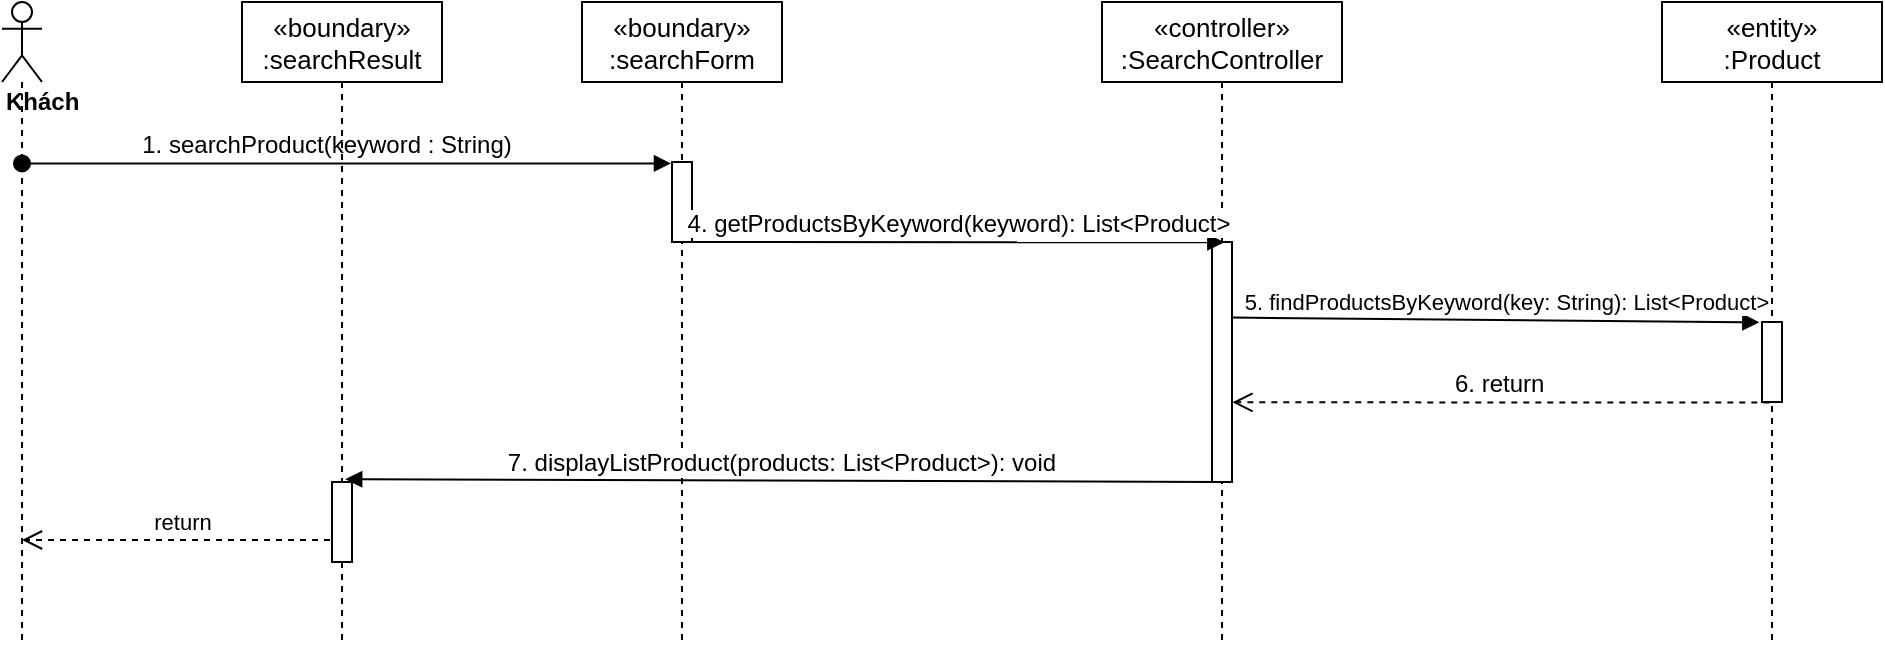 <mxfile version="14.7.10" type="device"><diagram id="kgpKYQtTHZ0yAKxKKP6v" name="Page-1"><mxGraphModel dx="1038" dy="521" grid="1" gridSize="10" guides="1" tooltips="1" connect="1" arrows="1" fold="1" page="1" pageScale="1" pageWidth="850" pageHeight="1100" math="0" shadow="0"><root><mxCell id="0"/><mxCell id="1" parent="0"/><mxCell id="3nuBFxr9cyL0pnOWT2aG-1" value="«boundary»&#10;:searchForm" style="shape=umlLifeline;perimeter=lifelinePerimeter;container=1;collapsible=0;recursiveResize=0;rounded=0;shadow=0;strokeWidth=1;fontSize=13;" parent="1" vertex="1"><mxGeometry x="390" y="80" width="100" height="320" as="geometry"/></mxCell><mxCell id="3nuBFxr9cyL0pnOWT2aG-2" value="" style="points=[];perimeter=orthogonalPerimeter;rounded=0;shadow=0;strokeWidth=1;" parent="3nuBFxr9cyL0pnOWT2aG-1" vertex="1"><mxGeometry x="45" y="80" width="10" height="40" as="geometry"/></mxCell><mxCell id="3nuBFxr9cyL0pnOWT2aG-5" value="«controller»&#10;:SearchController" style="shape=umlLifeline;perimeter=lifelinePerimeter;container=1;collapsible=0;recursiveResize=0;rounded=0;shadow=0;strokeWidth=1;fontSize=13;" parent="1" vertex="1"><mxGeometry x="650" y="80" width="120" height="320" as="geometry"/></mxCell><mxCell id="3nuBFxr9cyL0pnOWT2aG-6" value="" style="points=[];perimeter=orthogonalPerimeter;rounded=0;shadow=0;strokeWidth=1;" parent="3nuBFxr9cyL0pnOWT2aG-5" vertex="1"><mxGeometry x="55" y="120" width="10" height="120" as="geometry"/></mxCell><mxCell id="LgHwtYhqSYWA9L9eKRov-1" value="&lt;div&gt;&lt;b&gt;Khách&lt;/b&gt;&lt;/div&gt;" style="shape=umlLifeline;participant=umlActor;perimeter=lifelinePerimeter;whiteSpace=wrap;html=1;container=1;collapsible=0;recursiveResize=0;verticalAlign=top;spacingTop=36;outlineConnect=0;align=left;" parent="1" vertex="1"><mxGeometry x="100" y="80" width="20" height="320" as="geometry"/></mxCell><mxCell id="3nuBFxr9cyL0pnOWT2aG-3" value="1. searchProduct(keyword : String)" style="verticalAlign=bottom;startArrow=oval;endArrow=block;startSize=8;shadow=0;strokeWidth=1;entryX=-0.05;entryY=0.018;entryDx=0;entryDy=0;entryPerimeter=0;fontSize=12;" parent="1" source="LgHwtYhqSYWA9L9eKRov-1" target="3nuBFxr9cyL0pnOWT2aG-2" edge="1"><mxGeometry x="-0.06" relative="1" as="geometry"><mxPoint x="100" y="170" as="sourcePoint"/><mxPoint as="offset"/></mxGeometry></mxCell><mxCell id="LgHwtYhqSYWA9L9eKRov-6" value="&lt;font style=&quot;font-size: 12px&quot;&gt;4. getProductsByKeyword(keyword): List&amp;lt;Product&amp;gt;&lt;/font&gt;" style="html=1;verticalAlign=bottom;endArrow=block;entryX=0.617;entryY=0.001;entryDx=0;entryDy=0;entryPerimeter=0;" parent="1" source="3nuBFxr9cyL0pnOWT2aG-2" target="3nuBFxr9cyL0pnOWT2aG-6" edge="1"><mxGeometry width="80" relative="1" as="geometry"><mxPoint x="320" y="248" as="sourcePoint"/><mxPoint x="500" y="210" as="targetPoint"/></mxGeometry></mxCell><mxCell id="LgHwtYhqSYWA9L9eKRov-10" value="«entity»&#10;:Product" style="shape=umlLifeline;perimeter=lifelinePerimeter;container=1;collapsible=0;recursiveResize=0;rounded=0;shadow=0;strokeWidth=1;fontSize=13;" parent="1" vertex="1"><mxGeometry x="930" y="80" width="110" height="320" as="geometry"/></mxCell><mxCell id="LgHwtYhqSYWA9L9eKRov-11" value="" style="points=[];perimeter=orthogonalPerimeter;rounded=0;shadow=0;strokeWidth=1;" parent="LgHwtYhqSYWA9L9eKRov-10" vertex="1"><mxGeometry x="50" y="160" width="10" height="40" as="geometry"/></mxCell><mxCell id="LgHwtYhqSYWA9L9eKRov-12" value="5. findProductsByKeyword(key: String): List&amp;lt;Product&amp;gt;" style="html=1;verticalAlign=bottom;endArrow=block;entryX=-0.133;entryY=0.004;entryDx=0;entryDy=0;entryPerimeter=0;exitX=1.02;exitY=0.315;exitDx=0;exitDy=0;exitPerimeter=0;" parent="1" target="LgHwtYhqSYWA9L9eKRov-11" edge="1" source="3nuBFxr9cyL0pnOWT2aG-6"><mxGeometry x="0.041" width="80" relative="1" as="geometry"><mxPoint x="766" y="240" as="sourcePoint"/><mxPoint x="1000" y="190" as="targetPoint"/><mxPoint as="offset"/></mxGeometry></mxCell><mxCell id="LgHwtYhqSYWA9L9eKRov-13" value="&lt;font style=&quot;font-size: 12px&quot;&gt;6. return&amp;nbsp;&lt;/font&gt;" style="html=1;verticalAlign=bottom;endArrow=open;dashed=1;endSize=8;exitX=0.367;exitY=1.006;exitDx=0;exitDy=0;exitPerimeter=0;entryX=1.02;entryY=0.668;entryDx=0;entryDy=0;entryPerimeter=0;" parent="1" source="LgHwtYhqSYWA9L9eKRov-11" target="3nuBFxr9cyL0pnOWT2aG-6" edge="1"><mxGeometry relative="1" as="geometry"><mxPoint x="1000" y="360" as="sourcePoint"/><mxPoint x="780" y="280" as="targetPoint"/></mxGeometry></mxCell><mxCell id="LgHwtYhqSYWA9L9eKRov-15" value="7. displayListProduct(products: List&lt;Product&gt;): void" style="verticalAlign=bottom;endArrow=block;shadow=0;strokeWidth=1;exitX=0.3;exitY=1;exitDx=0;exitDy=0;exitPerimeter=0;entryX=0.66;entryY=-0.035;entryDx=0;entryDy=0;entryPerimeter=0;fontSize=12;" parent="1" source="3nuBFxr9cyL0pnOWT2aG-6" target="v7xmiZZX4MdpTGdXj16L-4" edge="1"><mxGeometry relative="1" as="geometry"><mxPoint x="610" y="347" as="sourcePoint"/><mxPoint x="300" y="320" as="targetPoint"/></mxGeometry></mxCell><mxCell id="v7xmiZZX4MdpTGdXj16L-1" value="«boundary»&#10;:searchResult" style="shape=umlLifeline;perimeter=lifelinePerimeter;container=1;collapsible=0;recursiveResize=0;rounded=0;shadow=0;strokeWidth=1;fontSize=13;" parent="1" vertex="1"><mxGeometry x="220" y="80" width="100" height="320" as="geometry"/></mxCell><mxCell id="v7xmiZZX4MdpTGdXj16L-3" value="return" style="html=1;verticalAlign=bottom;endArrow=open;dashed=1;endSize=8;exitX=0.5;exitY=0.725;exitDx=0;exitDy=0;exitPerimeter=0;" parent="1" source="v7xmiZZX4MdpTGdXj16L-4" target="LgHwtYhqSYWA9L9eKRov-1" edge="1"><mxGeometry relative="1" as="geometry"><mxPoint x="220" y="329" as="sourcePoint"/><mxPoint x="520" y="220" as="targetPoint"/></mxGeometry></mxCell><mxCell id="v7xmiZZX4MdpTGdXj16L-4" value="" style="html=1;points=[];perimeter=orthogonalPerimeter;" parent="1" vertex="1"><mxGeometry x="265" y="320" width="10" height="40" as="geometry"/></mxCell></root></mxGraphModel></diagram></mxfile>